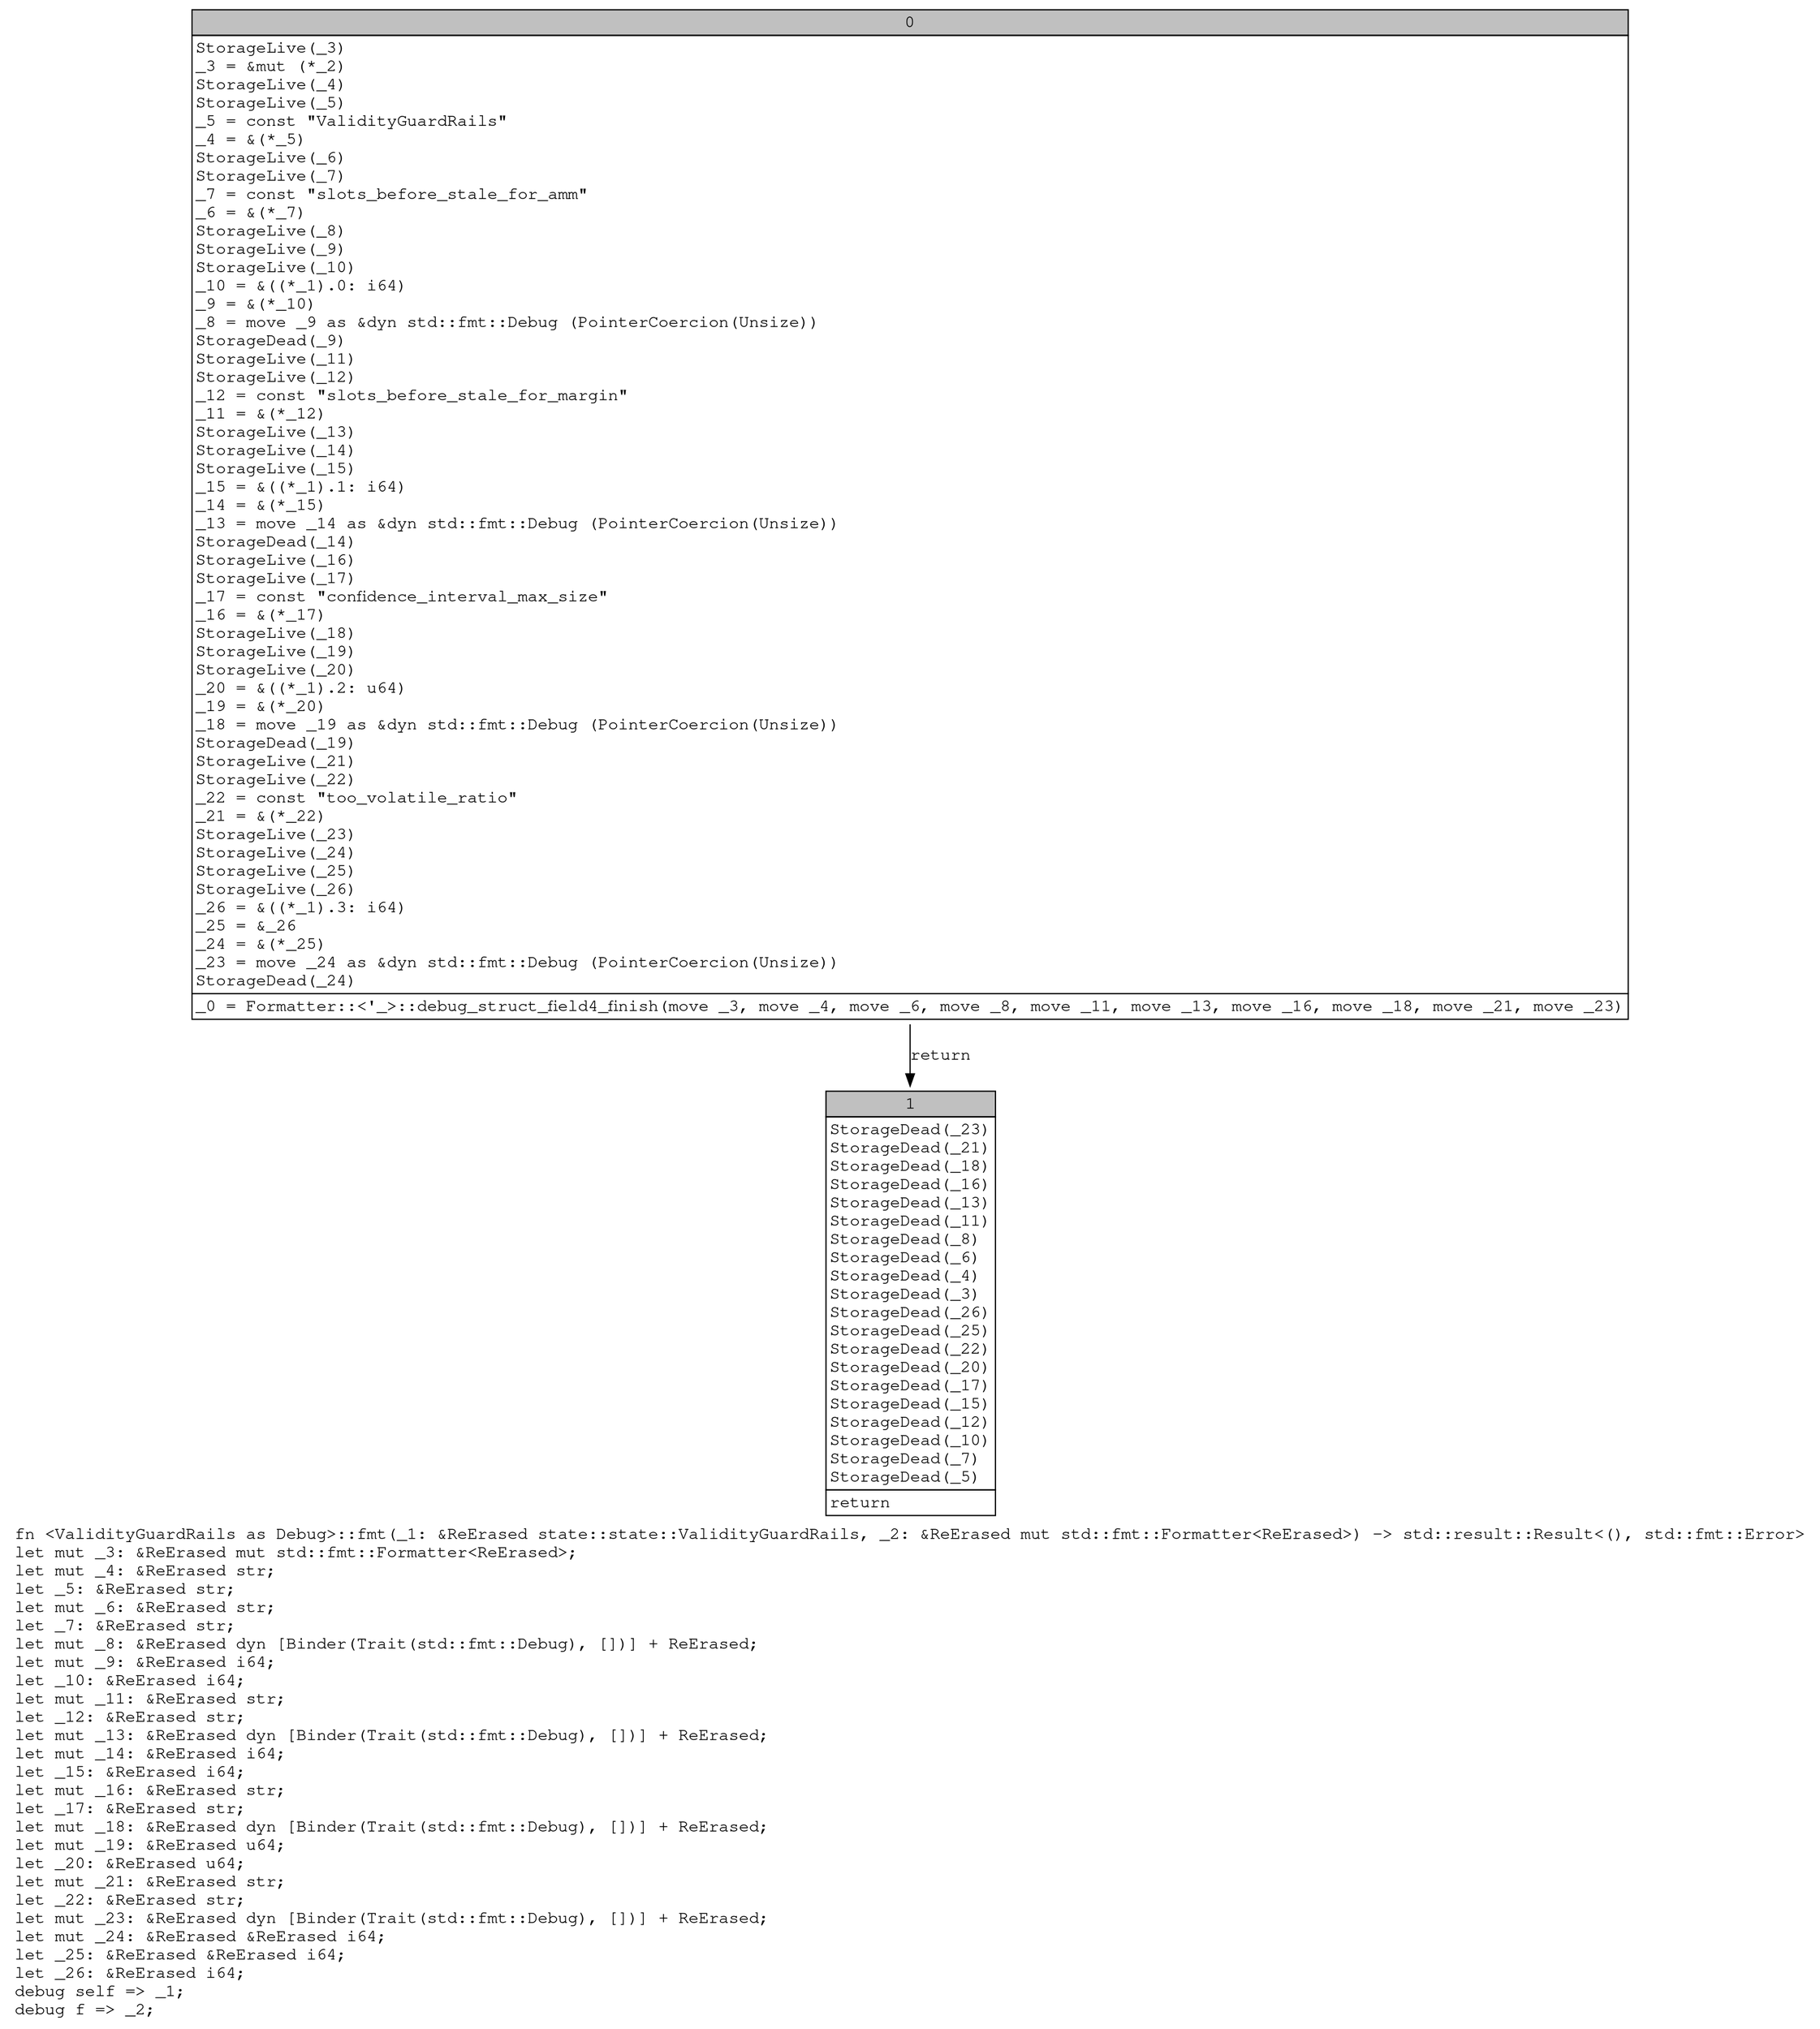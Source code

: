 digraph Mir_0_18229 {
    graph [fontname="Courier, monospace"];
    node [fontname="Courier, monospace"];
    edge [fontname="Courier, monospace"];
    label=<fn &lt;ValidityGuardRails as Debug&gt;::fmt(_1: &amp;ReErased state::state::ValidityGuardRails, _2: &amp;ReErased mut std::fmt::Formatter&lt;ReErased&gt;) -&gt; std::result::Result&lt;(), std::fmt::Error&gt;<br align="left"/>let mut _3: &amp;ReErased mut std::fmt::Formatter&lt;ReErased&gt;;<br align="left"/>let mut _4: &amp;ReErased str;<br align="left"/>let _5: &amp;ReErased str;<br align="left"/>let mut _6: &amp;ReErased str;<br align="left"/>let _7: &amp;ReErased str;<br align="left"/>let mut _8: &amp;ReErased dyn [Binder(Trait(std::fmt::Debug), [])] + ReErased;<br align="left"/>let mut _9: &amp;ReErased i64;<br align="left"/>let _10: &amp;ReErased i64;<br align="left"/>let mut _11: &amp;ReErased str;<br align="left"/>let _12: &amp;ReErased str;<br align="left"/>let mut _13: &amp;ReErased dyn [Binder(Trait(std::fmt::Debug), [])] + ReErased;<br align="left"/>let mut _14: &amp;ReErased i64;<br align="left"/>let _15: &amp;ReErased i64;<br align="left"/>let mut _16: &amp;ReErased str;<br align="left"/>let _17: &amp;ReErased str;<br align="left"/>let mut _18: &amp;ReErased dyn [Binder(Trait(std::fmt::Debug), [])] + ReErased;<br align="left"/>let mut _19: &amp;ReErased u64;<br align="left"/>let _20: &amp;ReErased u64;<br align="left"/>let mut _21: &amp;ReErased str;<br align="left"/>let _22: &amp;ReErased str;<br align="left"/>let mut _23: &amp;ReErased dyn [Binder(Trait(std::fmt::Debug), [])] + ReErased;<br align="left"/>let mut _24: &amp;ReErased &amp;ReErased i64;<br align="left"/>let _25: &amp;ReErased &amp;ReErased i64;<br align="left"/>let _26: &amp;ReErased i64;<br align="left"/>debug self =&gt; _1;<br align="left"/>debug f =&gt; _2;<br align="left"/>>;
    bb0__0_18229 [shape="none", label=<<table border="0" cellborder="1" cellspacing="0"><tr><td bgcolor="gray" align="center" colspan="1">0</td></tr><tr><td align="left" balign="left">StorageLive(_3)<br/>_3 = &amp;mut (*_2)<br/>StorageLive(_4)<br/>StorageLive(_5)<br/>_5 = const &quot;ValidityGuardRails&quot;<br/>_4 = &amp;(*_5)<br/>StorageLive(_6)<br/>StorageLive(_7)<br/>_7 = const &quot;slots_before_stale_for_amm&quot;<br/>_6 = &amp;(*_7)<br/>StorageLive(_8)<br/>StorageLive(_9)<br/>StorageLive(_10)<br/>_10 = &amp;((*_1).0: i64)<br/>_9 = &amp;(*_10)<br/>_8 = move _9 as &amp;dyn std::fmt::Debug (PointerCoercion(Unsize))<br/>StorageDead(_9)<br/>StorageLive(_11)<br/>StorageLive(_12)<br/>_12 = const &quot;slots_before_stale_for_margin&quot;<br/>_11 = &amp;(*_12)<br/>StorageLive(_13)<br/>StorageLive(_14)<br/>StorageLive(_15)<br/>_15 = &amp;((*_1).1: i64)<br/>_14 = &amp;(*_15)<br/>_13 = move _14 as &amp;dyn std::fmt::Debug (PointerCoercion(Unsize))<br/>StorageDead(_14)<br/>StorageLive(_16)<br/>StorageLive(_17)<br/>_17 = const &quot;confidence_interval_max_size&quot;<br/>_16 = &amp;(*_17)<br/>StorageLive(_18)<br/>StorageLive(_19)<br/>StorageLive(_20)<br/>_20 = &amp;((*_1).2: u64)<br/>_19 = &amp;(*_20)<br/>_18 = move _19 as &amp;dyn std::fmt::Debug (PointerCoercion(Unsize))<br/>StorageDead(_19)<br/>StorageLive(_21)<br/>StorageLive(_22)<br/>_22 = const &quot;too_volatile_ratio&quot;<br/>_21 = &amp;(*_22)<br/>StorageLive(_23)<br/>StorageLive(_24)<br/>StorageLive(_25)<br/>StorageLive(_26)<br/>_26 = &amp;((*_1).3: i64)<br/>_25 = &amp;_26<br/>_24 = &amp;(*_25)<br/>_23 = move _24 as &amp;dyn std::fmt::Debug (PointerCoercion(Unsize))<br/>StorageDead(_24)<br/></td></tr><tr><td align="left">_0 = Formatter::&lt;'_&gt;::debug_struct_field4_finish(move _3, move _4, move _6, move _8, move _11, move _13, move _16, move _18, move _21, move _23)</td></tr></table>>];
    bb1__0_18229 [shape="none", label=<<table border="0" cellborder="1" cellspacing="0"><tr><td bgcolor="gray" align="center" colspan="1">1</td></tr><tr><td align="left" balign="left">StorageDead(_23)<br/>StorageDead(_21)<br/>StorageDead(_18)<br/>StorageDead(_16)<br/>StorageDead(_13)<br/>StorageDead(_11)<br/>StorageDead(_8)<br/>StorageDead(_6)<br/>StorageDead(_4)<br/>StorageDead(_3)<br/>StorageDead(_26)<br/>StorageDead(_25)<br/>StorageDead(_22)<br/>StorageDead(_20)<br/>StorageDead(_17)<br/>StorageDead(_15)<br/>StorageDead(_12)<br/>StorageDead(_10)<br/>StorageDead(_7)<br/>StorageDead(_5)<br/></td></tr><tr><td align="left">return</td></tr></table>>];
    bb0__0_18229 -> bb1__0_18229 [label="return"];
}
